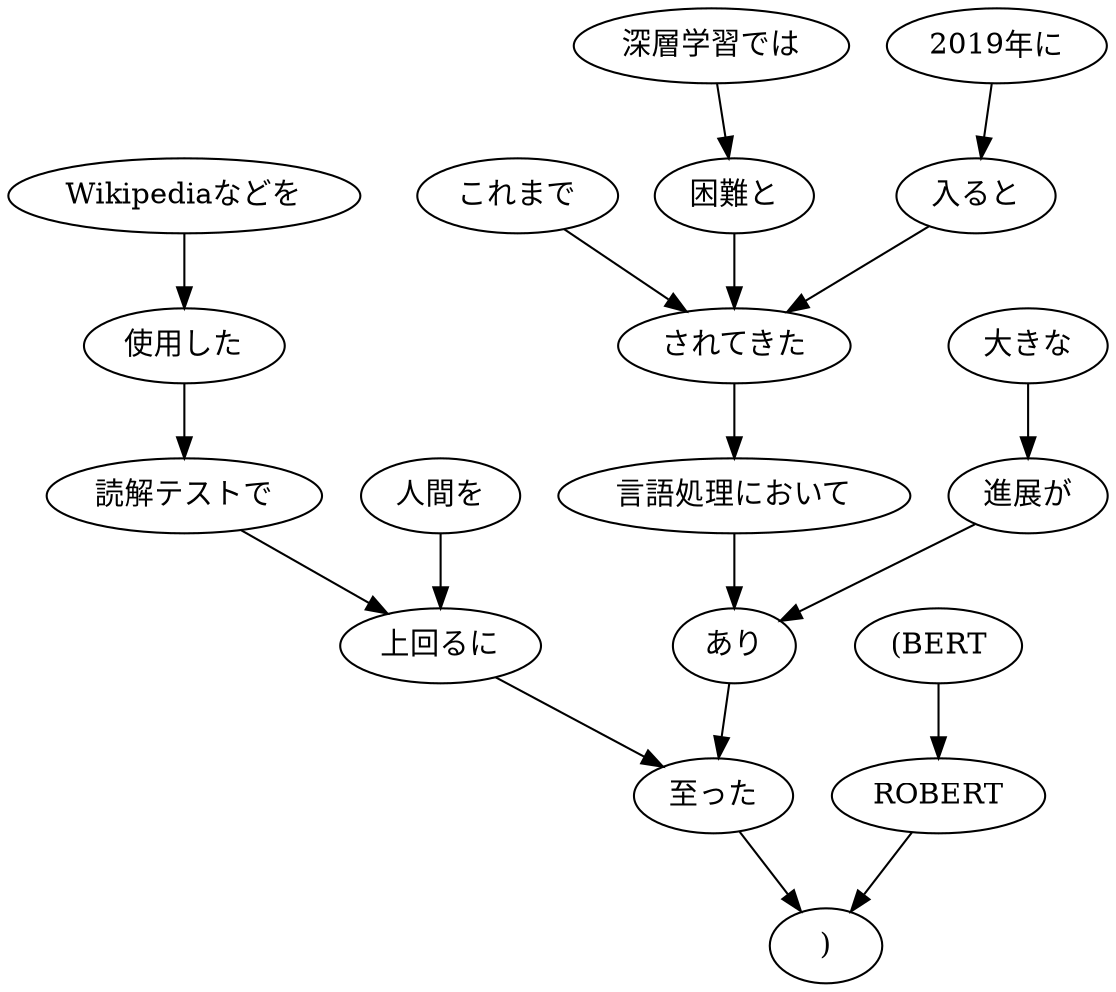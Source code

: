// ans44
digraph {
	0 [label="2019年に"]
	1 [label="入ると"]
	0 -> 1
	1 [label="入ると"]
	5 [label="されてきた"]
	1 -> 5
	2 [label="これまで"]
	5 [label="されてきた"]
	2 -> 5
	3 [label="深層学習では"]
	4 [label="困難と"]
	3 -> 4
	4 [label="困難と"]
	5 [label="されてきた"]
	4 -> 5
	5 [label="されてきた"]
	6 [label="言語処理において"]
	5 -> 6
	6 [label="言語処理において"]
	9 [label="あり"]
	6 -> 9
	7 [label="大きな"]
	8 [label="進展が"]
	7 -> 8
	8 [label="進展が"]
	9 [label="あり"]
	8 -> 9
	9 [label="あり"]
	15 [label="至った"]
	9 -> 15
	10 [label="Wikipediaなどを"]
	11 [label="使用した"]
	10 -> 11
	11 [label="使用した"]
	12 [label="読解テストで"]
	11 -> 12
	12 [label="読解テストで"]
	14 [label="上回るに"]
	12 -> 14
	13 [label="人間を"]
	14 [label="上回るに"]
	13 -> 14
	14 [label="上回るに"]
	15 [label="至った"]
	14 -> 15
	15 [label="至った"]
	18 [label=")"]
	15 -> 18
	16 [label="(BERT"]
	17 [label=ROBERT]
	16 -> 17
	17 [label=ROBERT]
	18 [label=")"]
	17 -> 18
}
